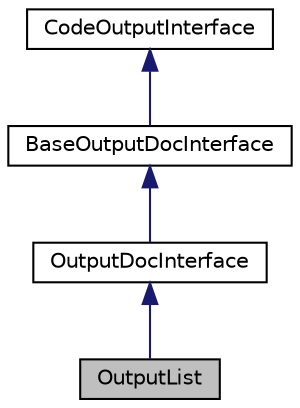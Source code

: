 digraph "OutputList"
{
 // INTERACTIVE_SVG=YES
 // LATEX_PDF_SIZE
  edge [fontname="Helvetica",fontsize="10",labelfontname="Helvetica",labelfontsize="10"];
  node [fontname="Helvetica",fontsize="10",shape=record];
  Node1 [label="OutputList",height=0.2,width=0.4,color="black", fillcolor="grey75", style="filled", fontcolor="black",tooltip="Class representing a list of output generators that are written to in parallel."];
  Node2 -> Node1 [dir="back",color="midnightblue",fontsize="10",style="solid",fontname="Helvetica"];
  Node2 [label="OutputDocInterface",height=0.2,width=0.4,color="black", fillcolor="white", style="filled",URL="$d2/d1a/class_output_doc_interface.html",tooltip="Interface used for generating documentation."];
  Node3 -> Node2 [dir="back",color="midnightblue",fontsize="10",style="solid",fontname="Helvetica"];
  Node3 [label="BaseOutputDocInterface",height=0.2,width=0.4,color="black", fillcolor="white", style="filled",URL="$df/d27/class_base_output_doc_interface.html",tooltip="Base Interface used for generating output outside of the comment blocks."];
  Node4 -> Node3 [dir="back",color="midnightblue",fontsize="10",style="solid",fontname="Helvetica"];
  Node4 [label="CodeOutputInterface",height=0.2,width=0.4,color="black", fillcolor="white", style="filled",URL="$d5/d9c/class_code_output_interface.html",tooltip="Output interface for code parser."];
}
